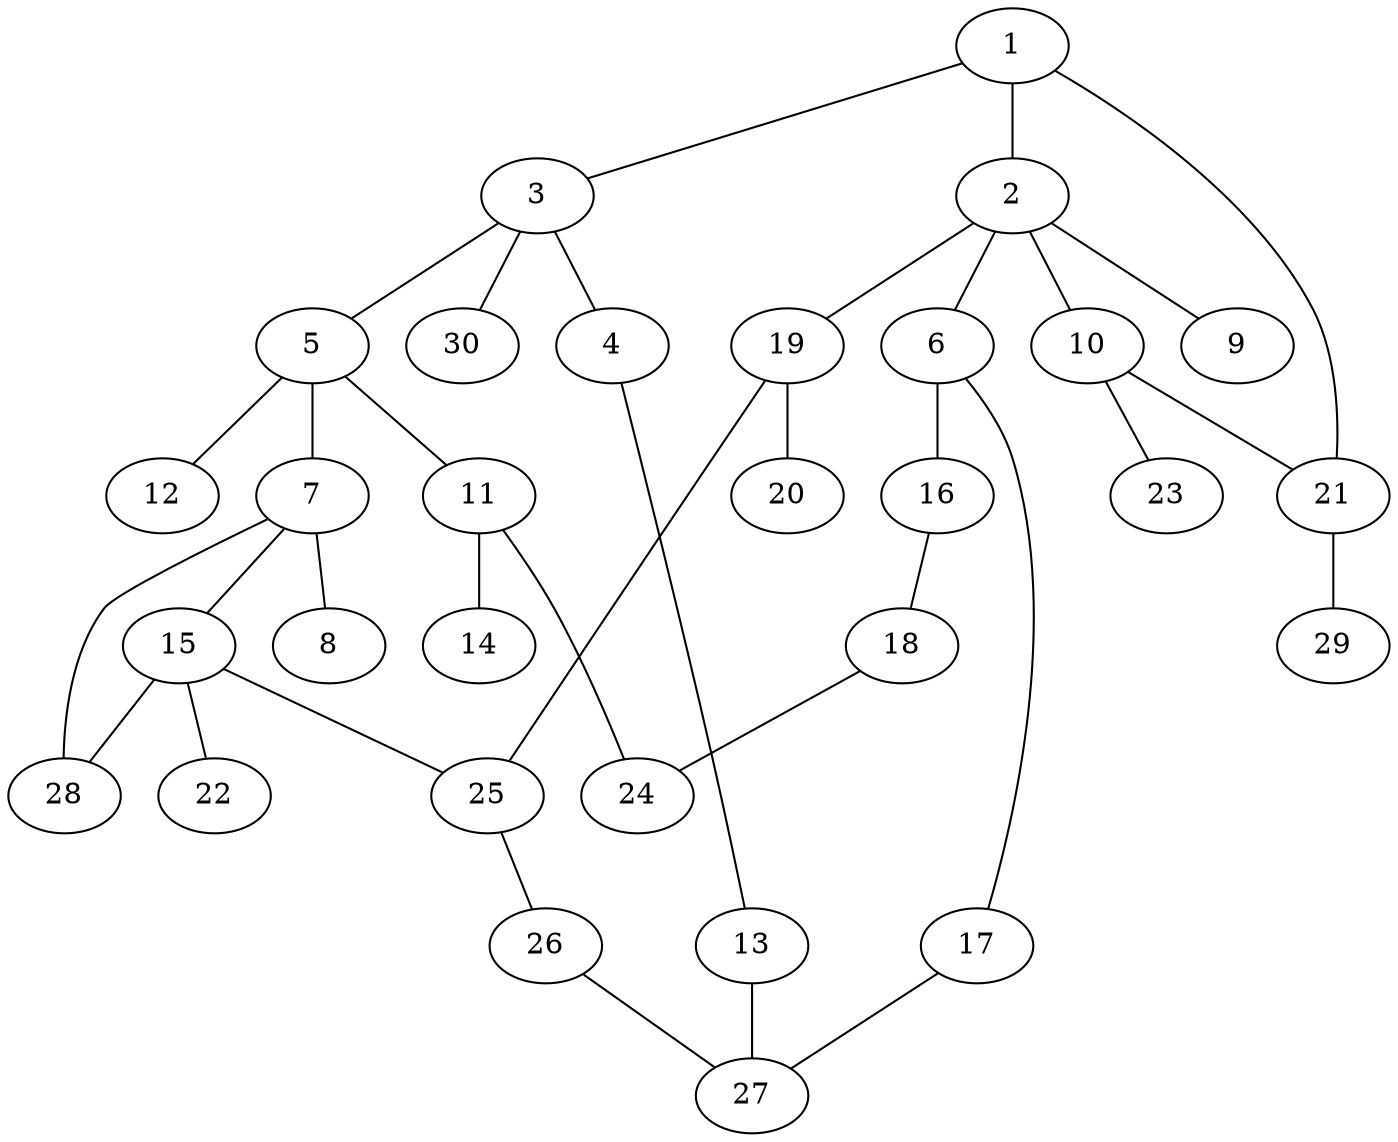 graph graphname {1--2
1--3
1--21
2--6
2--9
2--10
2--19
3--4
3--5
3--30
4--13
5--7
5--11
5--12
6--16
6--17
7--8
7--15
7--28
10--21
10--23
11--14
11--24
13--27
15--22
15--25
15--28
16--18
17--27
18--24
19--20
19--25
21--29
25--26
26--27
}